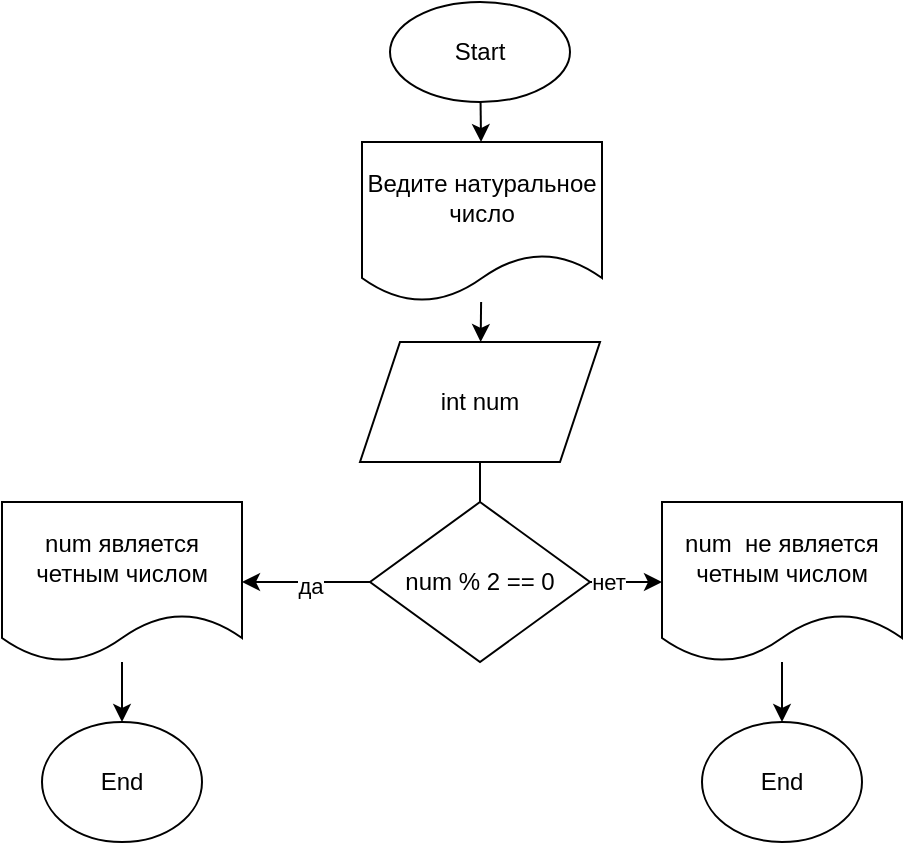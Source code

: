 <mxfile>
    <diagram id="hw55jLfCfaE6u5cAZmEu" name="Page-1">
        <mxGraphModel dx="890" dy="478" grid="1" gridSize="10" guides="1" tooltips="1" connect="1" arrows="1" fold="1" page="1" pageScale="1" pageWidth="827" pageHeight="1169" math="0" shadow="0">
            <root>
                <mxCell id="0"/>
                <mxCell id="1" parent="0"/>
                <mxCell id="24" value="" style="edgeStyle=none;html=1;" parent="1" source="2" target="3" edge="1">
                    <mxGeometry relative="1" as="geometry"/>
                </mxCell>
                <mxCell id="2" value="Start" style="ellipse;whiteSpace=wrap;html=1;" parent="1" vertex="1">
                    <mxGeometry x="324" width="90" height="50" as="geometry"/>
                </mxCell>
                <mxCell id="25" value="" style="edgeStyle=none;html=1;" parent="1" source="3" target="4" edge="1">
                    <mxGeometry relative="1" as="geometry"/>
                </mxCell>
                <mxCell id="3" value="Ведите натуральное число" style="shape=document;whiteSpace=wrap;html=1;boundedLbl=1;" parent="1" vertex="1">
                    <mxGeometry x="310" y="70" width="120" height="80" as="geometry"/>
                </mxCell>
                <mxCell id="26" value="" style="edgeStyle=none;html=1;startArrow=none;" parent="1" source="6" edge="1">
                    <mxGeometry relative="1" as="geometry">
                        <mxPoint x="370" y="320" as="targetPoint"/>
                    </mxGeometry>
                </mxCell>
                <mxCell id="4" value="int num" style="shape=parallelogram;perimeter=parallelogramPerimeter;whiteSpace=wrap;html=1;fixedSize=1;" parent="1" vertex="1">
                    <mxGeometry x="309" y="170" width="120" height="60" as="geometry"/>
                </mxCell>
                <mxCell id="13" value="" style="edgeStyle=none;html=1;" parent="1" source="6" target="8" edge="1">
                    <mxGeometry relative="1" as="geometry">
                        <Array as="points">
                            <mxPoint x="290" y="290"/>
                        </Array>
                    </mxGeometry>
                </mxCell>
                <mxCell id="22" value="да" style="edgeLabel;html=1;align=center;verticalAlign=middle;resizable=0;points=[];" parent="13" vertex="1" connectable="0">
                    <mxGeometry x="-0.056" y="2" relative="1" as="geometry">
                        <mxPoint as="offset"/>
                    </mxGeometry>
                </mxCell>
                <mxCell id="14" value="" style="edgeStyle=none;html=1;" parent="1" source="6" target="9" edge="1">
                    <mxGeometry relative="1" as="geometry"/>
                </mxCell>
                <mxCell id="23" value="нет" style="edgeLabel;html=1;align=center;verticalAlign=middle;resizable=0;points=[];" parent="14" vertex="1" connectable="0">
                    <mxGeometry x="-0.511" relative="1" as="geometry">
                        <mxPoint as="offset"/>
                    </mxGeometry>
                </mxCell>
                <mxCell id="18" value="" style="edgeStyle=none;html=1;" parent="1" source="8" target="16" edge="1">
                    <mxGeometry relative="1" as="geometry"/>
                </mxCell>
                <mxCell id="8" value="&lt;span&gt;num является четным числом&lt;/span&gt;" style="shape=document;whiteSpace=wrap;html=1;boundedLbl=1;" parent="1" vertex="1">
                    <mxGeometry x="130" y="250" width="120" height="80" as="geometry"/>
                </mxCell>
                <mxCell id="19" value="" style="edgeStyle=none;html=1;" parent="1" source="9" target="17" edge="1">
                    <mxGeometry relative="1" as="geometry"/>
                </mxCell>
                <mxCell id="9" value="num&amp;nbsp; не является четным числом" style="shape=document;whiteSpace=wrap;html=1;boundedLbl=1;" parent="1" vertex="1">
                    <mxGeometry x="460" y="250" width="120" height="80" as="geometry"/>
                </mxCell>
                <mxCell id="16" value="End" style="ellipse;whiteSpace=wrap;html=1;" parent="1" vertex="1">
                    <mxGeometry x="150" y="360" width="80" height="60" as="geometry"/>
                </mxCell>
                <mxCell id="17" value="End" style="ellipse;whiteSpace=wrap;html=1;" parent="1" vertex="1">
                    <mxGeometry x="480" y="360" width="80" height="60" as="geometry"/>
                </mxCell>
                <mxCell id="6" value="num % 2 == 0" style="rhombus;whiteSpace=wrap;html=1;" parent="1" vertex="1">
                    <mxGeometry x="314" y="250" width="110" height="80" as="geometry"/>
                </mxCell>
                <mxCell id="27" value="" style="edgeStyle=none;html=1;endArrow=none;" edge="1" parent="1" source="4" target="6">
                    <mxGeometry relative="1" as="geometry">
                        <mxPoint x="369.25" y="230" as="sourcePoint"/>
                        <mxPoint x="370" y="320" as="targetPoint"/>
                    </mxGeometry>
                </mxCell>
            </root>
        </mxGraphModel>
    </diagram>
</mxfile>